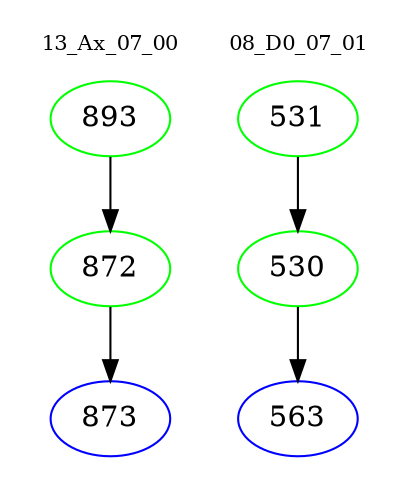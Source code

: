 digraph{
subgraph cluster_0 {
color = white
label = "13_Ax_07_00";
fontsize=10;
T0_893 [label="893", color="green"]
T0_893 -> T0_872 [color="black"]
T0_872 [label="872", color="green"]
T0_872 -> T0_873 [color="black"]
T0_873 [label="873", color="blue"]
}
subgraph cluster_1 {
color = white
label = "08_D0_07_01";
fontsize=10;
T1_531 [label="531", color="green"]
T1_531 -> T1_530 [color="black"]
T1_530 [label="530", color="green"]
T1_530 -> T1_563 [color="black"]
T1_563 [label="563", color="blue"]
}
}
